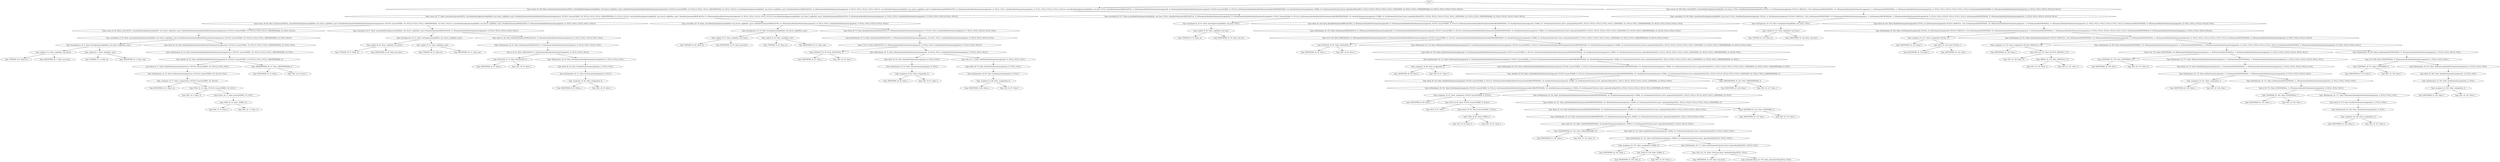 digraph G {
"ROOT" -> "Type: source, Id: 138, Value: source(source(source(source(NULL, sourceItem(funcSignature(argDef(int, test_func2), argDef(int, arg1)), block(listStatement(dowhile(block(listStatement(assigment(res, PLUS(10, braces(STAR(5, 10), NULL))), NULL), NULL), GREATERTHAN(j, 3)), NULL), NULL))), sourceItem(funcSignature(argDef(int, test_func3), argDef(int, arg1)), block(listStatement(if(EQUALITY(a, 5), ifStatements(block(listStatement(assigment(a, 4), NULL), NULL), NULL)), NULL), NULL))), sourceItem(funcSignature(argDef(int, test_func4), argDef(int, arg1)), block(listStatement(if(EQUALITY(a, 5), ifStatements(block(listStatement(assigment(a, 4), NULL), NULL), else(block(listStatement(assigment(a, 5), NULL), NULL), NULL))), NULL), NULL))), sourceItem(funcSignature(argDef(int, test_func), NULL), block(listStatement(if(EQUALITY(a, 2), ifStatements(block(listStatement(assigment(b, 5), listStatement(dowhile(block(listStatement(assigment(r, PLUS(5, braces(STAR(6, 4), NULL))), listStatement(dowhile(block(listStatement(while(GREATERTHAN(k, 10), block(listStatement(assigment(a, STAR(b, 2)), listStatement(CALL(test_func4, optionalListExpr(NULL, NULL)), NULL)), NULL)), NULL), NULL), LESSTHAN(i, 2)), NULL)), NULL), GREATERTHAN(j, 3)), NULL)), NULL), NULL)), NULL), NULL)))""Type: source, Id: 138, Value: source(source(source(source(NULL, sourceItem(funcSignature(argDef(int, test_func2), argDef(int, arg1)), block(listStatement(dowhile(block(listStatement(assigment(res, PLUS(10, braces(STAR(5, 10), NULL))), NULL), NULL), GREATERTHAN(j, 3)), NULL), NULL))), sourceItem(funcSignature(argDef(int, test_func3), argDef(int, arg1)), block(listStatement(if(EQUALITY(a, 5), ifStatements(block(listStatement(assigment(a, 4), NULL), NULL), NULL)), NULL), NULL))), sourceItem(funcSignature(argDef(int, test_func4), argDef(int, arg1)), block(listStatement(if(EQUALITY(a, 5), ifStatements(block(listStatement(assigment(a, 4), NULL), NULL), else(block(listStatement(assigment(a, 5), NULL), NULL), NULL))), NULL), NULL))), sourceItem(funcSignature(argDef(int, test_func), NULL), block(listStatement(if(EQUALITY(a, 2), ifStatements(block(listStatement(assigment(b, 5), listStatement(dowhile(block(listStatement(assigment(r, PLUS(5, braces(STAR(6, 4), NULL))), listStatement(dowhile(block(listStatement(while(GREATERTHAN(k, 10), block(listStatement(assigment(a, STAR(b, 2)), listStatement(CALL(test_func4, optionalListExpr(NULL, NULL)), NULL)), NULL)), NULL), NULL), LESSTHAN(i, 2)), NULL)), NULL), GREATERTHAN(j, 3)), NULL)), NULL), NULL)), NULL), NULL)))" -> "Type: source, Id: 77, Value: source(source(source(NULL, sourceItem(funcSignature(argDef(int, test_func2), argDef(int, arg1)), block(listStatement(dowhile(block(listStatement(assigment(res, PLUS(10, braces(STAR(5, 10), NULL))), NULL), NULL), GREATERTHAN(j, 3)), NULL), NULL))), sourceItem(funcSignature(argDef(int, test_func3), argDef(int, arg1)), block(listStatement(if(EQUALITY(a, 5), ifStatements(block(listStatement(assigment(a, 4), NULL), NULL), NULL)), NULL), NULL))), sourceItem(funcSignature(argDef(int, test_func4), argDef(int, arg1)), block(listStatement(if(EQUALITY(a, 5), ifStatements(block(listStatement(assigment(a, 4), NULL), NULL), else(block(listStatement(assigment(a, 5), NULL), NULL), NULL))), NULL), NULL)))";
"Type: source, Id: 77, Value: source(source(source(NULL, sourceItem(funcSignature(argDef(int, test_func2), argDef(int, arg1)), block(listStatement(dowhile(block(listStatement(assigment(res, PLUS(10, braces(STAR(5, 10), NULL))), NULL), NULL), GREATERTHAN(j, 3)), NULL), NULL))), sourceItem(funcSignature(argDef(int, test_func3), argDef(int, arg1)), block(listStatement(if(EQUALITY(a, 5), ifStatements(block(listStatement(assigment(a, 4), NULL), NULL), NULL)), NULL), NULL))), sourceItem(funcSignature(argDef(int, test_func4), argDef(int, arg1)), block(listStatement(if(EQUALITY(a, 5), ifStatements(block(listStatement(assigment(a, 4), NULL), NULL), else(block(listStatement(assigment(a, 5), NULL), NULL), NULL))), NULL), NULL)))" -> "Type: source, Id: 48, Value: source(source(NULL, sourceItem(funcSignature(argDef(int, test_func2), argDef(int, arg1)), block(listStatement(dowhile(block(listStatement(assigment(res, PLUS(10, braces(STAR(5, 10), NULL))), NULL), NULL), GREATERTHAN(j, 3)), NULL), NULL))), sourceItem(funcSignature(argDef(int, test_func3), argDef(int, arg1)), block(listStatement(if(EQUALITY(a, 5), ifStatements(block(listStatement(assigment(a, 4), NULL), NULL), NULL)), NULL), NULL)))";
"Type: source, Id: 48, Value: source(source(NULL, sourceItem(funcSignature(argDef(int, test_func2), argDef(int, arg1)), block(listStatement(dowhile(block(listStatement(assigment(res, PLUS(10, braces(STAR(5, 10), NULL))), NULL), NULL), GREATERTHAN(j, 3)), NULL), NULL))), sourceItem(funcSignature(argDef(int, test_func3), argDef(int, arg1)), block(listStatement(if(EQUALITY(a, 5), ifStatements(block(listStatement(assigment(a, 4), NULL), NULL), NULL)), NULL), NULL)))" -> "Type: source, Id: 26, Value: source(NULL, sourceItem(funcSignature(argDef(int, test_func2), argDef(int, arg1)), block(listStatement(dowhile(block(listStatement(assigment(res, PLUS(10, braces(STAR(5, 10), NULL))), NULL), NULL), GREATERTHAN(j, 3)), NULL), NULL)))";
"Type: source, Id: 26, Value: source(NULL, sourceItem(funcSignature(argDef(int, test_func2), argDef(int, arg1)), block(listStatement(dowhile(block(listStatement(assigment(res, PLUS(10, braces(STAR(5, 10), NULL))), NULL), NULL), GREATERTHAN(j, 3)), NULL), NULL)))" -> "Type: sourceItem, Id: 25, Value: sourceItem(funcSignature(argDef(int, test_func2), argDef(int, arg1)), block(listStatement(dowhile(block(listStatement(assigment(res, PLUS(10, braces(STAR(5, 10), NULL))), NULL), NULL), GREATERTHAN(j, 3)), NULL), NULL))";
"Type: sourceItem, Id: 25, Value: sourceItem(funcSignature(argDef(int, test_func2), argDef(int, arg1)), block(listStatement(dowhile(block(listStatement(assigment(res, PLUS(10, braces(STAR(5, 10), NULL))), NULL), NULL), GREATERTHAN(j, 3)), NULL), NULL))" -> "Type: funcSignature, Id: 6, Value: funcSignature(argDef(int, test_func2), argDef(int, arg1))";
"Type: funcSignature, Id: 6, Value: funcSignature(argDef(int, test_func2), argDef(int, arg1))" -> "Type: argDef, Id: 2, Value: argDef(int, test_func2)";
"Type: argDef, Id: 2, Value: argDef(int, test_func2)" -> "Type: TYPEDEF, Id: 0, Value: int";
"Type: argDef, Id: 2, Value: argDef(int, test_func2)" -> "Type: IDENTIFIER, Id: 1, Value: test_func2";
"Type: funcSignature, Id: 6, Value: funcSignature(argDef(int, test_func2), argDef(int, arg1))" -> "Type: argDef, Id: 5, Value: argDef(int, arg1)";
"Type: argDef, Id: 5, Value: argDef(int, arg1)" -> "Type: TYPEDEF, Id: 3, Value: int";
"Type: argDef, Id: 5, Value: argDef(int, arg1)" -> "Type: IDENTIFIER, Id: 4, Value: arg1";
"Type: sourceItem, Id: 25, Value: sourceItem(funcSignature(argDef(int, test_func2), argDef(int, arg1)), block(listStatement(dowhile(block(listStatement(assigment(res, PLUS(10, braces(STAR(5, 10), NULL))), NULL), NULL), GREATERTHAN(j, 3)), NULL), NULL))" -> "Type: block, Id: 24, Value: block(listStatement(dowhile(block(listStatement(assigment(res, PLUS(10, braces(STAR(5, 10), NULL))), NULL), NULL), GREATERTHAN(j, 3)), NULL), NULL)";
"Type: block, Id: 24, Value: block(listStatement(dowhile(block(listStatement(assigment(res, PLUS(10, braces(STAR(5, 10), NULL))), NULL), NULL), GREATERTHAN(j, 3)), NULL), NULL)" -> "Type: listStatement, Id: 23, Value: listStatement(dowhile(block(listStatement(assigment(res, PLUS(10, braces(STAR(5, 10), NULL))), NULL), NULL), GREATERTHAN(j, 3)), NULL)";
"Type: listStatement, Id: 23, Value: listStatement(dowhile(block(listStatement(assigment(res, PLUS(10, braces(STAR(5, 10), NULL))), NULL), NULL), GREATERTHAN(j, 3)), NULL)" -> "Type: dowhile, Id: 22, Value: dowhile(block(listStatement(assigment(res, PLUS(10, braces(STAR(5, 10), NULL))), NULL), NULL), GREATERTHAN(j, 3))";
"Type: dowhile, Id: 22, Value: dowhile(block(listStatement(assigment(res, PLUS(10, braces(STAR(5, 10), NULL))), NULL), NULL), GREATERTHAN(j, 3))" -> "Type: block, Id: 17, Value: block(listStatement(assigment(res, PLUS(10, braces(STAR(5, 10), NULL))), NULL), NULL)";
"Type: block, Id: 17, Value: block(listStatement(assigment(res, PLUS(10, braces(STAR(5, 10), NULL))), NULL), NULL)" -> "Type: listStatement, Id: 16, Value: listStatement(assigment(res, PLUS(10, braces(STAR(5, 10), NULL))), NULL)";
"Type: listStatement, Id: 16, Value: listStatement(assigment(res, PLUS(10, braces(STAR(5, 10), NULL))), NULL)" -> "Type: assigment, Id: 15, Value: assigment(res, PLUS(10, braces(STAR(5, 10), NULL)))";
"Type: assigment, Id: 15, Value: assigment(res, PLUS(10, braces(STAR(5, 10), NULL)))" -> "Type: IDENTIFIER, Id: 8, Value: res";
"Type: assigment, Id: 15, Value: assigment(res, PLUS(10, braces(STAR(5, 10), NULL)))" -> "Type: PLUS, Id: 14, Value: PLUS(10, braces(STAR(5, 10), NULL))";
"Type: PLUS, Id: 14, Value: PLUS(10, braces(STAR(5, 10), NULL))" -> "Type: DEC, Id: 9, Value: 10";
"Type: PLUS, Id: 14, Value: PLUS(10, braces(STAR(5, 10), NULL))" -> "Type: braces, Id: 13, Value: braces(STAR(5, 10), NULL)";
"Type: braces, Id: 13, Value: braces(STAR(5, 10), NULL)" -> "Type: STAR, Id: 12, Value: STAR(5, 10)";
"Type: STAR, Id: 12, Value: STAR(5, 10)" -> "Type: DEC, Id: 10, Value: 5";
"Type: STAR, Id: 12, Value: STAR(5, 10)" -> "Type: DEC, Id: 11, Value: 10";
"Type: dowhile, Id: 22, Value: dowhile(block(listStatement(assigment(res, PLUS(10, braces(STAR(5, 10), NULL))), NULL), NULL), GREATERTHAN(j, 3))" -> "Type: GREATERTHAN, Id: 21, Value: GREATERTHAN(j, 3)";
"Type: GREATERTHAN, Id: 21, Value: GREATERTHAN(j, 3)" -> "Type: IDENTIFIER, Id: 19, Value: j";
"Type: GREATERTHAN, Id: 21, Value: GREATERTHAN(j, 3)" -> "Type: DEC, Id: 20, Value: 3";
"Type: source, Id: 48, Value: source(source(NULL, sourceItem(funcSignature(argDef(int, test_func2), argDef(int, arg1)), block(listStatement(dowhile(block(listStatement(assigment(res, PLUS(10, braces(STAR(5, 10), NULL))), NULL), NULL), GREATERTHAN(j, 3)), NULL), NULL))), sourceItem(funcSignature(argDef(int, test_func3), argDef(int, arg1)), block(listStatement(if(EQUALITY(a, 5), ifStatements(block(listStatement(assigment(a, 4), NULL), NULL), NULL)), NULL), NULL)))" -> "Type: sourceItem, Id: 47, Value: sourceItem(funcSignature(argDef(int, test_func3), argDef(int, arg1)), block(listStatement(if(EQUALITY(a, 5), ifStatements(block(listStatement(assigment(a, 4), NULL), NULL), NULL)), NULL), NULL))";
"Type: sourceItem, Id: 47, Value: sourceItem(funcSignature(argDef(int, test_func3), argDef(int, arg1)), block(listStatement(if(EQUALITY(a, 5), ifStatements(block(listStatement(assigment(a, 4), NULL), NULL), NULL)), NULL), NULL))" -> "Type: funcSignature, Id: 33, Value: funcSignature(argDef(int, test_func3), argDef(int, arg1))";
"Type: funcSignature, Id: 33, Value: funcSignature(argDef(int, test_func3), argDef(int, arg1))" -> "Type: argDef, Id: 29, Value: argDef(int, test_func3)";
"Type: argDef, Id: 29, Value: argDef(int, test_func3)" -> "Type: TYPEDEF, Id: 27, Value: int";
"Type: argDef, Id: 29, Value: argDef(int, test_func3)" -> "Type: IDENTIFIER, Id: 28, Value: test_func3";
"Type: funcSignature, Id: 33, Value: funcSignature(argDef(int, test_func3), argDef(int, arg1))" -> "Type: argDef, Id: 32, Value: argDef(int, arg1)";
"Type: argDef, Id: 32, Value: argDef(int, arg1)" -> "Type: TYPEDEF, Id: 30, Value: int";
"Type: argDef, Id: 32, Value: argDef(int, arg1)" -> "Type: IDENTIFIER, Id: 31, Value: arg1";
"Type: sourceItem, Id: 47, Value: sourceItem(funcSignature(argDef(int, test_func3), argDef(int, arg1)), block(listStatement(if(EQUALITY(a, 5), ifStatements(block(listStatement(assigment(a, 4), NULL), NULL), NULL)), NULL), NULL))" -> "Type: block, Id: 46, Value: block(listStatement(if(EQUALITY(a, 5), ifStatements(block(listStatement(assigment(a, 4), NULL), NULL), NULL)), NULL), NULL)";
"Type: block, Id: 46, Value: block(listStatement(if(EQUALITY(a, 5), ifStatements(block(listStatement(assigment(a, 4), NULL), NULL), NULL)), NULL), NULL)" -> "Type: listStatement, Id: 45, Value: listStatement(if(EQUALITY(a, 5), ifStatements(block(listStatement(assigment(a, 4), NULL), NULL), NULL)), NULL)";
"Type: listStatement, Id: 45, Value: listStatement(if(EQUALITY(a, 5), ifStatements(block(listStatement(assigment(a, 4), NULL), NULL), NULL)), NULL)" -> "Type: if, Id: 44, Value: if(EQUALITY(a, 5), ifStatements(block(listStatement(assigment(a, 4), NULL), NULL), NULL))";
"Type: if, Id: 44, Value: if(EQUALITY(a, 5), ifStatements(block(listStatement(assigment(a, 4), NULL), NULL), NULL))" -> "Type: EQUALITY, Id: 37, Value: EQUALITY(a, 5)";
"Type: EQUALITY, Id: 37, Value: EQUALITY(a, 5)" -> "Type: IDENTIFIER, Id: 35, Value: a";
"Type: EQUALITY, Id: 37, Value: EQUALITY(a, 5)" -> "Type: DEC, Id: 36, Value: 5";
"Type: if, Id: 44, Value: if(EQUALITY(a, 5), ifStatements(block(listStatement(assigment(a, 4), NULL), NULL), NULL))" -> "Type: ifStatements, Id: 43, Value: ifStatements(block(listStatement(assigment(a, 4), NULL), NULL), NULL)";
"Type: ifStatements, Id: 43, Value: ifStatements(block(listStatement(assigment(a, 4), NULL), NULL), NULL)" -> "Type: block, Id: 42, Value: block(listStatement(assigment(a, 4), NULL), NULL)";
"Type: block, Id: 42, Value: block(listStatement(assigment(a, 4), NULL), NULL)" -> "Type: listStatement, Id: 41, Value: listStatement(assigment(a, 4), NULL)";
"Type: listStatement, Id: 41, Value: listStatement(assigment(a, 4), NULL)" -> "Type: assigment, Id: 40, Value: assigment(a, 4)";
"Type: assigment, Id: 40, Value: assigment(a, 4)" -> "Type: IDENTIFIER, Id: 38, Value: a";
"Type: assigment, Id: 40, Value: assigment(a, 4)" -> "Type: DEC, Id: 39, Value: 4";
"Type: source, Id: 77, Value: source(source(source(NULL, sourceItem(funcSignature(argDef(int, test_func2), argDef(int, arg1)), block(listStatement(dowhile(block(listStatement(assigment(res, PLUS(10, braces(STAR(5, 10), NULL))), NULL), NULL), GREATERTHAN(j, 3)), NULL), NULL))), sourceItem(funcSignature(argDef(int, test_func3), argDef(int, arg1)), block(listStatement(if(EQUALITY(a, 5), ifStatements(block(listStatement(assigment(a, 4), NULL), NULL), NULL)), NULL), NULL))), sourceItem(funcSignature(argDef(int, test_func4), argDef(int, arg1)), block(listStatement(if(EQUALITY(a, 5), ifStatements(block(listStatement(assigment(a, 4), NULL), NULL), else(block(listStatement(assigment(a, 5), NULL), NULL), NULL))), NULL), NULL)))" -> "Type: sourceItem, Id: 76, Value: sourceItem(funcSignature(argDef(int, test_func4), argDef(int, arg1)), block(listStatement(if(EQUALITY(a, 5), ifStatements(block(listStatement(assigment(a, 4), NULL), NULL), else(block(listStatement(assigment(a, 5), NULL), NULL), NULL))), NULL), NULL))";
"Type: sourceItem, Id: 76, Value: sourceItem(funcSignature(argDef(int, test_func4), argDef(int, arg1)), block(listStatement(if(EQUALITY(a, 5), ifStatements(block(listStatement(assigment(a, 4), NULL), NULL), else(block(listStatement(assigment(a, 5), NULL), NULL), NULL))), NULL), NULL))" -> "Type: funcSignature, Id: 55, Value: funcSignature(argDef(int, test_func4), argDef(int, arg1))";
"Type: funcSignature, Id: 55, Value: funcSignature(argDef(int, test_func4), argDef(int, arg1))" -> "Type: argDef, Id: 51, Value: argDef(int, test_func4)";
"Type: argDef, Id: 51, Value: argDef(int, test_func4)" -> "Type: TYPEDEF, Id: 49, Value: int";
"Type: argDef, Id: 51, Value: argDef(int, test_func4)" -> "Type: IDENTIFIER, Id: 50, Value: test_func4";
"Type: funcSignature, Id: 55, Value: funcSignature(argDef(int, test_func4), argDef(int, arg1))" -> "Type: argDef, Id: 54, Value: argDef(int, arg1)";
"Type: argDef, Id: 54, Value: argDef(int, arg1)" -> "Type: TYPEDEF, Id: 52, Value: int";
"Type: argDef, Id: 54, Value: argDef(int, arg1)" -> "Type: IDENTIFIER, Id: 53, Value: arg1";
"Type: sourceItem, Id: 76, Value: sourceItem(funcSignature(argDef(int, test_func4), argDef(int, arg1)), block(listStatement(if(EQUALITY(a, 5), ifStatements(block(listStatement(assigment(a, 4), NULL), NULL), else(block(listStatement(assigment(a, 5), NULL), NULL), NULL))), NULL), NULL))" -> "Type: block, Id: 75, Value: block(listStatement(if(EQUALITY(a, 5), ifStatements(block(listStatement(assigment(a, 4), NULL), NULL), else(block(listStatement(assigment(a, 5), NULL), NULL), NULL))), NULL), NULL)";
"Type: block, Id: 75, Value: block(listStatement(if(EQUALITY(a, 5), ifStatements(block(listStatement(assigment(a, 4), NULL), NULL), else(block(listStatement(assigment(a, 5), NULL), NULL), NULL))), NULL), NULL)" -> "Type: listStatement, Id: 74, Value: listStatement(if(EQUALITY(a, 5), ifStatements(block(listStatement(assigment(a, 4), NULL), NULL), else(block(listStatement(assigment(a, 5), NULL), NULL), NULL))), NULL)";
"Type: listStatement, Id: 74, Value: listStatement(if(EQUALITY(a, 5), ifStatements(block(listStatement(assigment(a, 4), NULL), NULL), else(block(listStatement(assigment(a, 5), NULL), NULL), NULL))), NULL)" -> "Type: if, Id: 73, Value: if(EQUALITY(a, 5), ifStatements(block(listStatement(assigment(a, 4), NULL), NULL), else(block(listStatement(assigment(a, 5), NULL), NULL), NULL)))";
"Type: if, Id: 73, Value: if(EQUALITY(a, 5), ifStatements(block(listStatement(assigment(a, 4), NULL), NULL), else(block(listStatement(assigment(a, 5), NULL), NULL), NULL)))" -> "Type: EQUALITY, Id: 59, Value: EQUALITY(a, 5)";
"Type: EQUALITY, Id: 59, Value: EQUALITY(a, 5)" -> "Type: IDENTIFIER, Id: 57, Value: a";
"Type: EQUALITY, Id: 59, Value: EQUALITY(a, 5)" -> "Type: DEC, Id: 58, Value: 5";
"Type: if, Id: 73, Value: if(EQUALITY(a, 5), ifStatements(block(listStatement(assigment(a, 4), NULL), NULL), else(block(listStatement(assigment(a, 5), NULL), NULL), NULL)))" -> "Type: ifStatements, Id: 72, Value: ifStatements(block(listStatement(assigment(a, 4), NULL), NULL), else(block(listStatement(assigment(a, 5), NULL), NULL), NULL))";
"Type: ifStatements, Id: 72, Value: ifStatements(block(listStatement(assigment(a, 4), NULL), NULL), else(block(listStatement(assigment(a, 5), NULL), NULL), NULL))" -> "Type: block, Id: 64, Value: block(listStatement(assigment(a, 4), NULL), NULL)";
"Type: block, Id: 64, Value: block(listStatement(assigment(a, 4), NULL), NULL)" -> "Type: listStatement, Id: 63, Value: listStatement(assigment(a, 4), NULL)";
"Type: listStatement, Id: 63, Value: listStatement(assigment(a, 4), NULL)" -> "Type: assigment, Id: 62, Value: assigment(a, 4)";
"Type: assigment, Id: 62, Value: assigment(a, 4)" -> "Type: IDENTIFIER, Id: 60, Value: a";
"Type: assigment, Id: 62, Value: assigment(a, 4)" -> "Type: DEC, Id: 61, Value: 4";
"Type: ifStatements, Id: 72, Value: ifStatements(block(listStatement(assigment(a, 4), NULL), NULL), else(block(listStatement(assigment(a, 5), NULL), NULL), NULL))" -> "Type: else, Id: 71, Value: else(block(listStatement(assigment(a, 5), NULL), NULL), NULL)";
"Type: else, Id: 71, Value: else(block(listStatement(assigment(a, 5), NULL), NULL), NULL)" -> "Type: block, Id: 70, Value: block(listStatement(assigment(a, 5), NULL), NULL)";
"Type: block, Id: 70, Value: block(listStatement(assigment(a, 5), NULL), NULL)" -> "Type: listStatement, Id: 69, Value: listStatement(assigment(a, 5), NULL)";
"Type: listStatement, Id: 69, Value: listStatement(assigment(a, 5), NULL)" -> "Type: assigment, Id: 68, Value: assigment(a, 5)";
"Type: assigment, Id: 68, Value: assigment(a, 5)" -> "Type: IDENTIFIER, Id: 66, Value: a";
"Type: assigment, Id: 68, Value: assigment(a, 5)" -> "Type: DEC, Id: 67, Value: 5";
"Type: source, Id: 138, Value: source(source(source(source(NULL, sourceItem(funcSignature(argDef(int, test_func2), argDef(int, arg1)), block(listStatement(dowhile(block(listStatement(assigment(res, PLUS(10, braces(STAR(5, 10), NULL))), NULL), NULL), GREATERTHAN(j, 3)), NULL), NULL))), sourceItem(funcSignature(argDef(int, test_func3), argDef(int, arg1)), block(listStatement(if(EQUALITY(a, 5), ifStatements(block(listStatement(assigment(a, 4), NULL), NULL), NULL)), NULL), NULL))), sourceItem(funcSignature(argDef(int, test_func4), argDef(int, arg1)), block(listStatement(if(EQUALITY(a, 5), ifStatements(block(listStatement(assigment(a, 4), NULL), NULL), else(block(listStatement(assigment(a, 5), NULL), NULL), NULL))), NULL), NULL))), sourceItem(funcSignature(argDef(int, test_func), NULL), block(listStatement(if(EQUALITY(a, 2), ifStatements(block(listStatement(assigment(b, 5), listStatement(dowhile(block(listStatement(assigment(r, PLUS(5, braces(STAR(6, 4), NULL))), listStatement(dowhile(block(listStatement(while(GREATERTHAN(k, 10), block(listStatement(assigment(a, STAR(b, 2)), listStatement(CALL(test_func4, optionalListExpr(NULL, NULL)), NULL)), NULL)), NULL), NULL), LESSTHAN(i, 2)), NULL)), NULL), GREATERTHAN(j, 3)), NULL)), NULL), NULL)), NULL), NULL)))" -> "Type: sourceItem, Id: 137, Value: sourceItem(funcSignature(argDef(int, test_func), NULL), block(listStatement(if(EQUALITY(a, 2), ifStatements(block(listStatement(assigment(b, 5), listStatement(dowhile(block(listStatement(assigment(r, PLUS(5, braces(STAR(6, 4), NULL))), listStatement(dowhile(block(listStatement(while(GREATERTHAN(k, 10), block(listStatement(assigment(a, STAR(b, 2)), listStatement(CALL(test_func4, optionalListExpr(NULL, NULL)), NULL)), NULL)), NULL), NULL), LESSTHAN(i, 2)), NULL)), NULL), GREATERTHAN(j, 3)), NULL)), NULL), NULL)), NULL), NULL))";
"Type: sourceItem, Id: 137, Value: sourceItem(funcSignature(argDef(int, test_func), NULL), block(listStatement(if(EQUALITY(a, 2), ifStatements(block(listStatement(assigment(b, 5), listStatement(dowhile(block(listStatement(assigment(r, PLUS(5, braces(STAR(6, 4), NULL))), listStatement(dowhile(block(listStatement(while(GREATERTHAN(k, 10), block(listStatement(assigment(a, STAR(b, 2)), listStatement(CALL(test_func4, optionalListExpr(NULL, NULL)), NULL)), NULL)), NULL), NULL), LESSTHAN(i, 2)), NULL)), NULL), GREATERTHAN(j, 3)), NULL)), NULL), NULL)), NULL), NULL))" -> "Type: funcSignature, Id: 81, Value: funcSignature(argDef(int, test_func), NULL)";
"Type: funcSignature, Id: 81, Value: funcSignature(argDef(int, test_func), NULL)" -> "Type: argDef, Id: 80, Value: argDef(int, test_func)";
"Type: argDef, Id: 80, Value: argDef(int, test_func)" -> "Type: TYPEDEF, Id: 78, Value: int";
"Type: argDef, Id: 80, Value: argDef(int, test_func)" -> "Type: IDENTIFIER, Id: 79, Value: test_func";
"Type: sourceItem, Id: 137, Value: sourceItem(funcSignature(argDef(int, test_func), NULL), block(listStatement(if(EQUALITY(a, 2), ifStatements(block(listStatement(assigment(b, 5), listStatement(dowhile(block(listStatement(assigment(r, PLUS(5, braces(STAR(6, 4), NULL))), listStatement(dowhile(block(listStatement(while(GREATERTHAN(k, 10), block(listStatement(assigment(a, STAR(b, 2)), listStatement(CALL(test_func4, optionalListExpr(NULL, NULL)), NULL)), NULL)), NULL), NULL), LESSTHAN(i, 2)), NULL)), NULL), GREATERTHAN(j, 3)), NULL)), NULL), NULL)), NULL), NULL))" -> "Type: block, Id: 136, Value: block(listStatement(if(EQUALITY(a, 2), ifStatements(block(listStatement(assigment(b, 5), listStatement(dowhile(block(listStatement(assigment(r, PLUS(5, braces(STAR(6, 4), NULL))), listStatement(dowhile(block(listStatement(while(GREATERTHAN(k, 10), block(listStatement(assigment(a, STAR(b, 2)), listStatement(CALL(test_func4, optionalListExpr(NULL, NULL)), NULL)), NULL)), NULL), NULL), LESSTHAN(i, 2)), NULL)), NULL), GREATERTHAN(j, 3)), NULL)), NULL), NULL)), NULL), NULL)";
"Type: block, Id: 136, Value: block(listStatement(if(EQUALITY(a, 2), ifStatements(block(listStatement(assigment(b, 5), listStatement(dowhile(block(listStatement(assigment(r, PLUS(5, braces(STAR(6, 4), NULL))), listStatement(dowhile(block(listStatement(while(GREATERTHAN(k, 10), block(listStatement(assigment(a, STAR(b, 2)), listStatement(CALL(test_func4, optionalListExpr(NULL, NULL)), NULL)), NULL)), NULL), NULL), LESSTHAN(i, 2)), NULL)), NULL), GREATERTHAN(j, 3)), NULL)), NULL), NULL)), NULL), NULL)" -> "Type: listStatement, Id: 135, Value: listStatement(if(EQUALITY(a, 2), ifStatements(block(listStatement(assigment(b, 5), listStatement(dowhile(block(listStatement(assigment(r, PLUS(5, braces(STAR(6, 4), NULL))), listStatement(dowhile(block(listStatement(while(GREATERTHAN(k, 10), block(listStatement(assigment(a, STAR(b, 2)), listStatement(CALL(test_func4, optionalListExpr(NULL, NULL)), NULL)), NULL)), NULL), NULL), LESSTHAN(i, 2)), NULL)), NULL), GREATERTHAN(j, 3)), NULL)), NULL), NULL)), NULL)";
"Type: listStatement, Id: 135, Value: listStatement(if(EQUALITY(a, 2), ifStatements(block(listStatement(assigment(b, 5), listStatement(dowhile(block(listStatement(assigment(r, PLUS(5, braces(STAR(6, 4), NULL))), listStatement(dowhile(block(listStatement(while(GREATERTHAN(k, 10), block(listStatement(assigment(a, STAR(b, 2)), listStatement(CALL(test_func4, optionalListExpr(NULL, NULL)), NULL)), NULL)), NULL), NULL), LESSTHAN(i, 2)), NULL)), NULL), GREATERTHAN(j, 3)), NULL)), NULL), NULL)), NULL)" -> "Type: if, Id: 134, Value: if(EQUALITY(a, 2), ifStatements(block(listStatement(assigment(b, 5), listStatement(dowhile(block(listStatement(assigment(r, PLUS(5, braces(STAR(6, 4), NULL))), listStatement(dowhile(block(listStatement(while(GREATERTHAN(k, 10), block(listStatement(assigment(a, STAR(b, 2)), listStatement(CALL(test_func4, optionalListExpr(NULL, NULL)), NULL)), NULL)), NULL), NULL), LESSTHAN(i, 2)), NULL)), NULL), GREATERTHAN(j, 3)), NULL)), NULL), NULL))";
"Type: if, Id: 134, Value: if(EQUALITY(a, 2), ifStatements(block(listStatement(assigment(b, 5), listStatement(dowhile(block(listStatement(assigment(r, PLUS(5, braces(STAR(6, 4), NULL))), listStatement(dowhile(block(listStatement(while(GREATERTHAN(k, 10), block(listStatement(assigment(a, STAR(b, 2)), listStatement(CALL(test_func4, optionalListExpr(NULL, NULL)), NULL)), NULL)), NULL), NULL), LESSTHAN(i, 2)), NULL)), NULL), GREATERTHAN(j, 3)), NULL)), NULL), NULL))" -> "Type: EQUALITY, Id: 85, Value: EQUALITY(a, 2)";
"Type: EQUALITY, Id: 85, Value: EQUALITY(a, 2)" -> "Type: IDENTIFIER, Id: 83, Value: a";
"Type: EQUALITY, Id: 85, Value: EQUALITY(a, 2)" -> "Type: DEC, Id: 84, Value: 2";
"Type: if, Id: 134, Value: if(EQUALITY(a, 2), ifStatements(block(listStatement(assigment(b, 5), listStatement(dowhile(block(listStatement(assigment(r, PLUS(5, braces(STAR(6, 4), NULL))), listStatement(dowhile(block(listStatement(while(GREATERTHAN(k, 10), block(listStatement(assigment(a, STAR(b, 2)), listStatement(CALL(test_func4, optionalListExpr(NULL, NULL)), NULL)), NULL)), NULL), NULL), LESSTHAN(i, 2)), NULL)), NULL), GREATERTHAN(j, 3)), NULL)), NULL), NULL))" -> "Type: ifStatements, Id: 133, Value: ifStatements(block(listStatement(assigment(b, 5), listStatement(dowhile(block(listStatement(assigment(r, PLUS(5, braces(STAR(6, 4), NULL))), listStatement(dowhile(block(listStatement(while(GREATERTHAN(k, 10), block(listStatement(assigment(a, STAR(b, 2)), listStatement(CALL(test_func4, optionalListExpr(NULL, NULL)), NULL)), NULL)), NULL), NULL), LESSTHAN(i, 2)), NULL)), NULL), GREATERTHAN(j, 3)), NULL)), NULL), NULL)";
"Type: ifStatements, Id: 133, Value: ifStatements(block(listStatement(assigment(b, 5), listStatement(dowhile(block(listStatement(assigment(r, PLUS(5, braces(STAR(6, 4), NULL))), listStatement(dowhile(block(listStatement(while(GREATERTHAN(k, 10), block(listStatement(assigment(a, STAR(b, 2)), listStatement(CALL(test_func4, optionalListExpr(NULL, NULL)), NULL)), NULL)), NULL), NULL), LESSTHAN(i, 2)), NULL)), NULL), GREATERTHAN(j, 3)), NULL)), NULL), NULL)" -> "Type: block, Id: 132, Value: block(listStatement(assigment(b, 5), listStatement(dowhile(block(listStatement(assigment(r, PLUS(5, braces(STAR(6, 4), NULL))), listStatement(dowhile(block(listStatement(while(GREATERTHAN(k, 10), block(listStatement(assigment(a, STAR(b, 2)), listStatement(CALL(test_func4, optionalListExpr(NULL, NULL)), NULL)), NULL)), NULL), NULL), LESSTHAN(i, 2)), NULL)), NULL), GREATERTHAN(j, 3)), NULL)), NULL)";
"Type: block, Id: 132, Value: block(listStatement(assigment(b, 5), listStatement(dowhile(block(listStatement(assigment(r, PLUS(5, braces(STAR(6, 4), NULL))), listStatement(dowhile(block(listStatement(while(GREATERTHAN(k, 10), block(listStatement(assigment(a, STAR(b, 2)), listStatement(CALL(test_func4, optionalListExpr(NULL, NULL)), NULL)), NULL)), NULL), NULL), LESSTHAN(i, 2)), NULL)), NULL), GREATERTHAN(j, 3)), NULL)), NULL)" -> "Type: listStatement, Id: 131, Value: listStatement(assigment(b, 5), listStatement(dowhile(block(listStatement(assigment(r, PLUS(5, braces(STAR(6, 4), NULL))), listStatement(dowhile(block(listStatement(while(GREATERTHAN(k, 10), block(listStatement(assigment(a, STAR(b, 2)), listStatement(CALL(test_func4, optionalListExpr(NULL, NULL)), NULL)), NULL)), NULL), NULL), LESSTHAN(i, 2)), NULL)), NULL), GREATERTHAN(j, 3)), NULL))";
"Type: listStatement, Id: 131, Value: listStatement(assigment(b, 5), listStatement(dowhile(block(listStatement(assigment(r, PLUS(5, braces(STAR(6, 4), NULL))), listStatement(dowhile(block(listStatement(while(GREATERTHAN(k, 10), block(listStatement(assigment(a, STAR(b, 2)), listStatement(CALL(test_func4, optionalListExpr(NULL, NULL)), NULL)), NULL)), NULL), NULL), LESSTHAN(i, 2)), NULL)), NULL), GREATERTHAN(j, 3)), NULL))" -> "Type: assigment, Id: 88, Value: assigment(b, 5)";
"Type: assigment, Id: 88, Value: assigment(b, 5)" -> "Type: IDENTIFIER, Id: 86, Value: b";
"Type: assigment, Id: 88, Value: assigment(b, 5)" -> "Type: DEC, Id: 87, Value: 5";
"Type: listStatement, Id: 131, Value: listStatement(assigment(b, 5), listStatement(dowhile(block(listStatement(assigment(r, PLUS(5, braces(STAR(6, 4), NULL))), listStatement(dowhile(block(listStatement(while(GREATERTHAN(k, 10), block(listStatement(assigment(a, STAR(b, 2)), listStatement(CALL(test_func4, optionalListExpr(NULL, NULL)), NULL)), NULL)), NULL), NULL), LESSTHAN(i, 2)), NULL)), NULL), GREATERTHAN(j, 3)), NULL))" -> "Type: listStatement, Id: 130, Value: listStatement(dowhile(block(listStatement(assigment(r, PLUS(5, braces(STAR(6, 4), NULL))), listStatement(dowhile(block(listStatement(while(GREATERTHAN(k, 10), block(listStatement(assigment(a, STAR(b, 2)), listStatement(CALL(test_func4, optionalListExpr(NULL, NULL)), NULL)), NULL)), NULL), NULL), LESSTHAN(i, 2)), NULL)), NULL), GREATERTHAN(j, 3)), NULL)";
"Type: listStatement, Id: 130, Value: listStatement(dowhile(block(listStatement(assigment(r, PLUS(5, braces(STAR(6, 4), NULL))), listStatement(dowhile(block(listStatement(while(GREATERTHAN(k, 10), block(listStatement(assigment(a, STAR(b, 2)), listStatement(CALL(test_func4, optionalListExpr(NULL, NULL)), NULL)), NULL)), NULL), NULL), LESSTHAN(i, 2)), NULL)), NULL), GREATERTHAN(j, 3)), NULL)" -> "Type: dowhile, Id: 129, Value: dowhile(block(listStatement(assigment(r, PLUS(5, braces(STAR(6, 4), NULL))), listStatement(dowhile(block(listStatement(while(GREATERTHAN(k, 10), block(listStatement(assigment(a, STAR(b, 2)), listStatement(CALL(test_func4, optionalListExpr(NULL, NULL)), NULL)), NULL)), NULL), NULL), LESSTHAN(i, 2)), NULL)), NULL), GREATERTHAN(j, 3))";
"Type: dowhile, Id: 129, Value: dowhile(block(listStatement(assigment(r, PLUS(5, braces(STAR(6, 4), NULL))), listStatement(dowhile(block(listStatement(while(GREATERTHAN(k, 10), block(listStatement(assigment(a, STAR(b, 2)), listStatement(CALL(test_func4, optionalListExpr(NULL, NULL)), NULL)), NULL)), NULL), NULL), LESSTHAN(i, 2)), NULL)), NULL), GREATERTHAN(j, 3))" -> "Type: block, Id: 124, Value: block(listStatement(assigment(r, PLUS(5, braces(STAR(6, 4), NULL))), listStatement(dowhile(block(listStatement(while(GREATERTHAN(k, 10), block(listStatement(assigment(a, STAR(b, 2)), listStatement(CALL(test_func4, optionalListExpr(NULL, NULL)), NULL)), NULL)), NULL), NULL), LESSTHAN(i, 2)), NULL)), NULL)";
"Type: block, Id: 124, Value: block(listStatement(assigment(r, PLUS(5, braces(STAR(6, 4), NULL))), listStatement(dowhile(block(listStatement(while(GREATERTHAN(k, 10), block(listStatement(assigment(a, STAR(b, 2)), listStatement(CALL(test_func4, optionalListExpr(NULL, NULL)), NULL)), NULL)), NULL), NULL), LESSTHAN(i, 2)), NULL)), NULL)" -> "Type: listStatement, Id: 123, Value: listStatement(assigment(r, PLUS(5, braces(STAR(6, 4), NULL))), listStatement(dowhile(block(listStatement(while(GREATERTHAN(k, 10), block(listStatement(assigment(a, STAR(b, 2)), listStatement(CALL(test_func4, optionalListExpr(NULL, NULL)), NULL)), NULL)), NULL), NULL), LESSTHAN(i, 2)), NULL))";
"Type: listStatement, Id: 123, Value: listStatement(assigment(r, PLUS(5, braces(STAR(6, 4), NULL))), listStatement(dowhile(block(listStatement(while(GREATERTHAN(k, 10), block(listStatement(assigment(a, STAR(b, 2)), listStatement(CALL(test_func4, optionalListExpr(NULL, NULL)), NULL)), NULL)), NULL), NULL), LESSTHAN(i, 2)), NULL))" -> "Type: assigment, Id: 97, Value: assigment(r, PLUS(5, braces(STAR(6, 4), NULL)))";
"Type: assigment, Id: 97, Value: assigment(r, PLUS(5, braces(STAR(6, 4), NULL)))" -> "Type: IDENTIFIER, Id: 90, Value: r";
"Type: assigment, Id: 97, Value: assigment(r, PLUS(5, braces(STAR(6, 4), NULL)))" -> "Type: PLUS, Id: 96, Value: PLUS(5, braces(STAR(6, 4), NULL))";
"Type: PLUS, Id: 96, Value: PLUS(5, braces(STAR(6, 4), NULL))" -> "Type: DEC, Id: 91, Value: 5";
"Type: PLUS, Id: 96, Value: PLUS(5, braces(STAR(6, 4), NULL))" -> "Type: braces, Id: 95, Value: braces(STAR(6, 4), NULL)";
"Type: braces, Id: 95, Value: braces(STAR(6, 4), NULL)" -> "Type: STAR, Id: 94, Value: STAR(6, 4)";
"Type: STAR, Id: 94, Value: STAR(6, 4)" -> "Type: DEC, Id: 92, Value: 6";
"Type: STAR, Id: 94, Value: STAR(6, 4)" -> "Type: DEC, Id: 93, Value: 4";
"Type: listStatement, Id: 123, Value: listStatement(assigment(r, PLUS(5, braces(STAR(6, 4), NULL))), listStatement(dowhile(block(listStatement(while(GREATERTHAN(k, 10), block(listStatement(assigment(a, STAR(b, 2)), listStatement(CALL(test_func4, optionalListExpr(NULL, NULL)), NULL)), NULL)), NULL), NULL), LESSTHAN(i, 2)), NULL))" -> "Type: listStatement, Id: 122, Value: listStatement(dowhile(block(listStatement(while(GREATERTHAN(k, 10), block(listStatement(assigment(a, STAR(b, 2)), listStatement(CALL(test_func4, optionalListExpr(NULL, NULL)), NULL)), NULL)), NULL), NULL), LESSTHAN(i, 2)), NULL)";
"Type: listStatement, Id: 122, Value: listStatement(dowhile(block(listStatement(while(GREATERTHAN(k, 10), block(listStatement(assigment(a, STAR(b, 2)), listStatement(CALL(test_func4, optionalListExpr(NULL, NULL)), NULL)), NULL)), NULL), NULL), LESSTHAN(i, 2)), NULL)" -> "Type: dowhile, Id: 121, Value: dowhile(block(listStatement(while(GREATERTHAN(k, 10), block(listStatement(assigment(a, STAR(b, 2)), listStatement(CALL(test_func4, optionalListExpr(NULL, NULL)), NULL)), NULL)), NULL), NULL), LESSTHAN(i, 2))";
"Type: dowhile, Id: 121, Value: dowhile(block(listStatement(while(GREATERTHAN(k, 10), block(listStatement(assigment(a, STAR(b, 2)), listStatement(CALL(test_func4, optionalListExpr(NULL, NULL)), NULL)), NULL)), NULL), NULL), LESSTHAN(i, 2))" -> "Type: block, Id: 116, Value: block(listStatement(while(GREATERTHAN(k, 10), block(listStatement(assigment(a, STAR(b, 2)), listStatement(CALL(test_func4, optionalListExpr(NULL, NULL)), NULL)), NULL)), NULL), NULL)";
"Type: block, Id: 116, Value: block(listStatement(while(GREATERTHAN(k, 10), block(listStatement(assigment(a, STAR(b, 2)), listStatement(CALL(test_func4, optionalListExpr(NULL, NULL)), NULL)), NULL)), NULL), NULL)" -> "Type: listStatement, Id: 115, Value: listStatement(while(GREATERTHAN(k, 10), block(listStatement(assigment(a, STAR(b, 2)), listStatement(CALL(test_func4, optionalListExpr(NULL, NULL)), NULL)), NULL)), NULL)";
"Type: listStatement, Id: 115, Value: listStatement(while(GREATERTHAN(k, 10), block(listStatement(assigment(a, STAR(b, 2)), listStatement(CALL(test_func4, optionalListExpr(NULL, NULL)), NULL)), NULL)), NULL)" -> "Type: while, Id: 114, Value: while(GREATERTHAN(k, 10), block(listStatement(assigment(a, STAR(b, 2)), listStatement(CALL(test_func4, optionalListExpr(NULL, NULL)), NULL)), NULL))";
"Type: while, Id: 114, Value: while(GREATERTHAN(k, 10), block(listStatement(assigment(a, STAR(b, 2)), listStatement(CALL(test_func4, optionalListExpr(NULL, NULL)), NULL)), NULL))" -> "Type: GREATERTHAN, Id: 102, Value: GREATERTHAN(k, 10)";
"Type: GREATERTHAN, Id: 102, Value: GREATERTHAN(k, 10)" -> "Type: IDENTIFIER, Id: 100, Value: k";
"Type: GREATERTHAN, Id: 102, Value: GREATERTHAN(k, 10)" -> "Type: DEC, Id: 101, Value: 10";
"Type: while, Id: 114, Value: while(GREATERTHAN(k, 10), block(listStatement(assigment(a, STAR(b, 2)), listStatement(CALL(test_func4, optionalListExpr(NULL, NULL)), NULL)), NULL))" -> "Type: block, Id: 113, Value: block(listStatement(assigment(a, STAR(b, 2)), listStatement(CALL(test_func4, optionalListExpr(NULL, NULL)), NULL)), NULL)";
"Type: block, Id: 113, Value: block(listStatement(assigment(a, STAR(b, 2)), listStatement(CALL(test_func4, optionalListExpr(NULL, NULL)), NULL)), NULL)" -> "Type: listStatement, Id: 112, Value: listStatement(assigment(a, STAR(b, 2)), listStatement(CALL(test_func4, optionalListExpr(NULL, NULL)), NULL))";
"Type: listStatement, Id: 112, Value: listStatement(assigment(a, STAR(b, 2)), listStatement(CALL(test_func4, optionalListExpr(NULL, NULL)), NULL))" -> "Type: assigment, Id: 107, Value: assigment(a, STAR(b, 2))";
"Type: assigment, Id: 107, Value: assigment(a, STAR(b, 2))" -> "Type: IDENTIFIER, Id: 103, Value: a";
"Type: assigment, Id: 107, Value: assigment(a, STAR(b, 2))" -> "Type: STAR, Id: 106, Value: STAR(b, 2)";
"Type: STAR, Id: 106, Value: STAR(b, 2)" -> "Type: IDENTIFIER, Id: 104, Value: b";
"Type: STAR, Id: 106, Value: STAR(b, 2)" -> "Type: DEC, Id: 105, Value: 2";
"Type: listStatement, Id: 112, Value: listStatement(assigment(a, STAR(b, 2)), listStatement(CALL(test_func4, optionalListExpr(NULL, NULL)), NULL))" -> "Type: listStatement, Id: 111, Value: listStatement(CALL(test_func4, optionalListExpr(NULL, NULL)), NULL)";
"Type: listStatement, Id: 111, Value: listStatement(CALL(test_func4, optionalListExpr(NULL, NULL)), NULL)" -> "Type: CALL, Id: 110, Value: CALL(test_func4, optionalListExpr(NULL, NULL))";
"Type: CALL, Id: 110, Value: CALL(test_func4, optionalListExpr(NULL, NULL))" -> "Type: IDENTIFIER, Id: 108, Value: test_func4";
"Type: CALL, Id: 110, Value: CALL(test_func4, optionalListExpr(NULL, NULL))" -> "Type: optionalListExpr, Id: 109, Value: optionalListExpr(NULL, NULL)";
"Type: dowhile, Id: 121, Value: dowhile(block(listStatement(while(GREATERTHAN(k, 10), block(listStatement(assigment(a, STAR(b, 2)), listStatement(CALL(test_func4, optionalListExpr(NULL, NULL)), NULL)), NULL)), NULL), NULL), LESSTHAN(i, 2))" -> "Type: LESSTHAN, Id: 120, Value: LESSTHAN(i, 2)";
"Type: LESSTHAN, Id: 120, Value: LESSTHAN(i, 2)" -> "Type: IDENTIFIER, Id: 118, Value: i";
"Type: LESSTHAN, Id: 120, Value: LESSTHAN(i, 2)" -> "Type: DEC, Id: 119, Value: 2";
"Type: dowhile, Id: 129, Value: dowhile(block(listStatement(assigment(r, PLUS(5, braces(STAR(6, 4), NULL))), listStatement(dowhile(block(listStatement(while(GREATERTHAN(k, 10), block(listStatement(assigment(a, STAR(b, 2)), listStatement(CALL(test_func4, optionalListExpr(NULL, NULL)), NULL)), NULL)), NULL), NULL), LESSTHAN(i, 2)), NULL)), NULL), GREATERTHAN(j, 3))" -> "Type: GREATERTHAN, Id: 128, Value: GREATERTHAN(j, 3)";
"Type: GREATERTHAN, Id: 128, Value: GREATERTHAN(j, 3)" -> "Type: IDENTIFIER, Id: 126, Value: j";
"Type: GREATERTHAN, Id: 128, Value: GREATERTHAN(j, 3)" -> "Type: DEC, Id: 127, Value: 3";
"ROOT" -> "Type: source, Id: 195, Value: source(NULL, sourceItem(funcSignature(argDef(int, test_func1), NULL), block(listStatement(assigment(b, PLUS(a, c)), listStatement(assigment(d, PLUS(10, MINUS(12, 13))), listStatement(if(LESSTHAN(i, 10), ifStatements(block(listStatement(assigment(a, 1), listStatement(if(LESSTHAN(m, 1), ifStatements(block(listStatement(assigment(m, 2), NULL), NULL), NULL)), NULL)), NULL), NULL)), listStatement(if(LESSTHAN(k, 5), ifStatements(block(listStatement(assigment(a, 2), NULL), NULL), NULL)), NULL)))), NULL)))""Type: source, Id: 195, Value: source(NULL, sourceItem(funcSignature(argDef(int, test_func1), NULL), block(listStatement(assigment(b, PLUS(a, c)), listStatement(assigment(d, PLUS(10, MINUS(12, 13))), listStatement(if(LESSTHAN(i, 10), ifStatements(block(listStatement(assigment(a, 1), listStatement(if(LESSTHAN(m, 1), ifStatements(block(listStatement(assigment(m, 2), NULL), NULL), NULL)), NULL)), NULL), NULL)), listStatement(if(LESSTHAN(k, 5), ifStatements(block(listStatement(assigment(a, 2), NULL), NULL), NULL)), NULL)))), NULL)))" -> "Type: sourceItem, Id: 194, Value: sourceItem(funcSignature(argDef(int, test_func1), NULL), block(listStatement(assigment(b, PLUS(a, c)), listStatement(assigment(d, PLUS(10, MINUS(12, 13))), listStatement(if(LESSTHAN(i, 10), ifStatements(block(listStatement(assigment(a, 1), listStatement(if(LESSTHAN(m, 1), ifStatements(block(listStatement(assigment(m, 2), NULL), NULL), NULL)), NULL)), NULL), NULL)), listStatement(if(LESSTHAN(k, 5), ifStatements(block(listStatement(assigment(a, 2), NULL), NULL), NULL)), NULL)))), NULL))";
"Type: sourceItem, Id: 194, Value: sourceItem(funcSignature(argDef(int, test_func1), NULL), block(listStatement(assigment(b, PLUS(a, c)), listStatement(assigment(d, PLUS(10, MINUS(12, 13))), listStatement(if(LESSTHAN(i, 10), ifStatements(block(listStatement(assigment(a, 1), listStatement(if(LESSTHAN(m, 1), ifStatements(block(listStatement(assigment(m, 2), NULL), NULL), NULL)), NULL)), NULL), NULL)), listStatement(if(LESSTHAN(k, 5), ifStatements(block(listStatement(assigment(a, 2), NULL), NULL), NULL)), NULL)))), NULL))" -> "Type: funcSignature, Id: 142, Value: funcSignature(argDef(int, test_func1), NULL)";
"Type: funcSignature, Id: 142, Value: funcSignature(argDef(int, test_func1), NULL)" -> "Type: argDef, Id: 141, Value: argDef(int, test_func1)";
"Type: argDef, Id: 141, Value: argDef(int, test_func1)" -> "Type: TYPEDEF, Id: 139, Value: int";
"Type: argDef, Id: 141, Value: argDef(int, test_func1)" -> "Type: IDENTIFIER, Id: 140, Value: test_func1";
"Type: sourceItem, Id: 194, Value: sourceItem(funcSignature(argDef(int, test_func1), NULL), block(listStatement(assigment(b, PLUS(a, c)), listStatement(assigment(d, PLUS(10, MINUS(12, 13))), listStatement(if(LESSTHAN(i, 10), ifStatements(block(listStatement(assigment(a, 1), listStatement(if(LESSTHAN(m, 1), ifStatements(block(listStatement(assigment(m, 2), NULL), NULL), NULL)), NULL)), NULL), NULL)), listStatement(if(LESSTHAN(k, 5), ifStatements(block(listStatement(assigment(a, 2), NULL), NULL), NULL)), NULL)))), NULL))" -> "Type: block, Id: 193, Value: block(listStatement(assigment(b, PLUS(a, c)), listStatement(assigment(d, PLUS(10, MINUS(12, 13))), listStatement(if(LESSTHAN(i, 10), ifStatements(block(listStatement(assigment(a, 1), listStatement(if(LESSTHAN(m, 1), ifStatements(block(listStatement(assigment(m, 2), NULL), NULL), NULL)), NULL)), NULL), NULL)), listStatement(if(LESSTHAN(k, 5), ifStatements(block(listStatement(assigment(a, 2), NULL), NULL), NULL)), NULL)))), NULL)";
"Type: block, Id: 193, Value: block(listStatement(assigment(b, PLUS(a, c)), listStatement(assigment(d, PLUS(10, MINUS(12, 13))), listStatement(if(LESSTHAN(i, 10), ifStatements(block(listStatement(assigment(a, 1), listStatement(if(LESSTHAN(m, 1), ifStatements(block(listStatement(assigment(m, 2), NULL), NULL), NULL)), NULL)), NULL), NULL)), listStatement(if(LESSTHAN(k, 5), ifStatements(block(listStatement(assigment(a, 2), NULL), NULL), NULL)), NULL)))), NULL)" -> "Type: listStatement, Id: 192, Value: listStatement(assigment(b, PLUS(a, c)), listStatement(assigment(d, PLUS(10, MINUS(12, 13))), listStatement(if(LESSTHAN(i, 10), ifStatements(block(listStatement(assigment(a, 1), listStatement(if(LESSTHAN(m, 1), ifStatements(block(listStatement(assigment(m, 2), NULL), NULL), NULL)), NULL)), NULL), NULL)), listStatement(if(LESSTHAN(k, 5), ifStatements(block(listStatement(assigment(a, 2), NULL), NULL), NULL)), NULL))))";
"Type: listStatement, Id: 192, Value: listStatement(assigment(b, PLUS(a, c)), listStatement(assigment(d, PLUS(10, MINUS(12, 13))), listStatement(if(LESSTHAN(i, 10), ifStatements(block(listStatement(assigment(a, 1), listStatement(if(LESSTHAN(m, 1), ifStatements(block(listStatement(assigment(m, 2), NULL), NULL), NULL)), NULL)), NULL), NULL)), listStatement(if(LESSTHAN(k, 5), ifStatements(block(listStatement(assigment(a, 2), NULL), NULL), NULL)), NULL))))" -> "Type: assigment, Id: 147, Value: assigment(b, PLUS(a, c))";
"Type: assigment, Id: 147, Value: assigment(b, PLUS(a, c))" -> "Type: IDENTIFIER, Id: 143, Value: b";
"Type: assigment, Id: 147, Value: assigment(b, PLUS(a, c))" -> "Type: PLUS, Id: 146, Value: PLUS(a, c)";
"Type: PLUS, Id: 146, Value: PLUS(a, c)" -> "Type: IDENTIFIER, Id: 144, Value: a";
"Type: PLUS, Id: 146, Value: PLUS(a, c)" -> "Type: IDENTIFIER, Id: 145, Value: c";
"Type: listStatement, Id: 192, Value: listStatement(assigment(b, PLUS(a, c)), listStatement(assigment(d, PLUS(10, MINUS(12, 13))), listStatement(if(LESSTHAN(i, 10), ifStatements(block(listStatement(assigment(a, 1), listStatement(if(LESSTHAN(m, 1), ifStatements(block(listStatement(assigment(m, 2), NULL), NULL), NULL)), NULL)), NULL), NULL)), listStatement(if(LESSTHAN(k, 5), ifStatements(block(listStatement(assigment(a, 2), NULL), NULL), NULL)), NULL))))" -> "Type: listStatement, Id: 191, Value: listStatement(assigment(d, PLUS(10, MINUS(12, 13))), listStatement(if(LESSTHAN(i, 10), ifStatements(block(listStatement(assigment(a, 1), listStatement(if(LESSTHAN(m, 1), ifStatements(block(listStatement(assigment(m, 2), NULL), NULL), NULL)), NULL)), NULL), NULL)), listStatement(if(LESSTHAN(k, 5), ifStatements(block(listStatement(assigment(a, 2), NULL), NULL), NULL)), NULL)))";
"Type: listStatement, Id: 191, Value: listStatement(assigment(d, PLUS(10, MINUS(12, 13))), listStatement(if(LESSTHAN(i, 10), ifStatements(block(listStatement(assigment(a, 1), listStatement(if(LESSTHAN(m, 1), ifStatements(block(listStatement(assigment(m, 2), NULL), NULL), NULL)), NULL)), NULL), NULL)), listStatement(if(LESSTHAN(k, 5), ifStatements(block(listStatement(assigment(a, 2), NULL), NULL), NULL)), NULL)))" -> "Type: assigment, Id: 154, Value: assigment(d, PLUS(10, MINUS(12, 13)))";
"Type: assigment, Id: 154, Value: assigment(d, PLUS(10, MINUS(12, 13)))" -> "Type: IDENTIFIER, Id: 148, Value: d";
"Type: assigment, Id: 154, Value: assigment(d, PLUS(10, MINUS(12, 13)))" -> "Type: PLUS, Id: 153, Value: PLUS(10, MINUS(12, 13))";
"Type: PLUS, Id: 153, Value: PLUS(10, MINUS(12, 13))" -> "Type: DEC, Id: 149, Value: 10";
"Type: PLUS, Id: 153, Value: PLUS(10, MINUS(12, 13))" -> "Type: MINUS, Id: 152, Value: MINUS(12, 13)";
"Type: MINUS, Id: 152, Value: MINUS(12, 13)" -> "Type: DEC, Id: 150, Value: 12";
"Type: MINUS, Id: 152, Value: MINUS(12, 13)" -> "Type: DEC, Id: 151, Value: 13";
"Type: listStatement, Id: 191, Value: listStatement(assigment(d, PLUS(10, MINUS(12, 13))), listStatement(if(LESSTHAN(i, 10), ifStatements(block(listStatement(assigment(a, 1), listStatement(if(LESSTHAN(m, 1), ifStatements(block(listStatement(assigment(m, 2), NULL), NULL), NULL)), NULL)), NULL), NULL)), listStatement(if(LESSTHAN(k, 5), ifStatements(block(listStatement(assigment(a, 2), NULL), NULL), NULL)), NULL)))" -> "Type: listStatement, Id: 190, Value: listStatement(if(LESSTHAN(i, 10), ifStatements(block(listStatement(assigment(a, 1), listStatement(if(LESSTHAN(m, 1), ifStatements(block(listStatement(assigment(m, 2), NULL), NULL), NULL)), NULL)), NULL), NULL)), listStatement(if(LESSTHAN(k, 5), ifStatements(block(listStatement(assigment(a, 2), NULL), NULL), NULL)), NULL))";
"Type: listStatement, Id: 190, Value: listStatement(if(LESSTHAN(i, 10), ifStatements(block(listStatement(assigment(a, 1), listStatement(if(LESSTHAN(m, 1), ifStatements(block(listStatement(assigment(m, 2), NULL), NULL), NULL)), NULL)), NULL), NULL)), listStatement(if(LESSTHAN(k, 5), ifStatements(block(listStatement(assigment(a, 2), NULL), NULL), NULL)), NULL))" -> "Type: if, Id: 178, Value: if(LESSTHAN(i, 10), ifStatements(block(listStatement(assigment(a, 1), listStatement(if(LESSTHAN(m, 1), ifStatements(block(listStatement(assigment(m, 2), NULL), NULL), NULL)), NULL)), NULL), NULL))";
"Type: if, Id: 178, Value: if(LESSTHAN(i, 10), ifStatements(block(listStatement(assigment(a, 1), listStatement(if(LESSTHAN(m, 1), ifStatements(block(listStatement(assigment(m, 2), NULL), NULL), NULL)), NULL)), NULL), NULL))" -> "Type: LESSTHAN, Id: 158, Value: LESSTHAN(i, 10)";
"Type: LESSTHAN, Id: 158, Value: LESSTHAN(i, 10)" -> "Type: IDENTIFIER, Id: 156, Value: i";
"Type: LESSTHAN, Id: 158, Value: LESSTHAN(i, 10)" -> "Type: DEC, Id: 157, Value: 10";
"Type: if, Id: 178, Value: if(LESSTHAN(i, 10), ifStatements(block(listStatement(assigment(a, 1), listStatement(if(LESSTHAN(m, 1), ifStatements(block(listStatement(assigment(m, 2), NULL), NULL), NULL)), NULL)), NULL), NULL))" -> "Type: ifStatements, Id: 177, Value: ifStatements(block(listStatement(assigment(a, 1), listStatement(if(LESSTHAN(m, 1), ifStatements(block(listStatement(assigment(m, 2), NULL), NULL), NULL)), NULL)), NULL), NULL)";
"Type: ifStatements, Id: 177, Value: ifStatements(block(listStatement(assigment(a, 1), listStatement(if(LESSTHAN(m, 1), ifStatements(block(listStatement(assigment(m, 2), NULL), NULL), NULL)), NULL)), NULL), NULL)" -> "Type: block, Id: 175, Value: block(listStatement(assigment(a, 1), listStatement(if(LESSTHAN(m, 1), ifStatements(block(listStatement(assigment(m, 2), NULL), NULL), NULL)), NULL)), NULL)";
"Type: block, Id: 175, Value: block(listStatement(assigment(a, 1), listStatement(if(LESSTHAN(m, 1), ifStatements(block(listStatement(assigment(m, 2), NULL), NULL), NULL)), NULL)), NULL)" -> "Type: listStatement, Id: 174, Value: listStatement(assigment(a, 1), listStatement(if(LESSTHAN(m, 1), ifStatements(block(listStatement(assigment(m, 2), NULL), NULL), NULL)), NULL))";
"Type: listStatement, Id: 174, Value: listStatement(assigment(a, 1), listStatement(if(LESSTHAN(m, 1), ifStatements(block(listStatement(assigment(m, 2), NULL), NULL), NULL)), NULL))" -> "Type: assigment, Id: 161, Value: assigment(a, 1)";
"Type: assigment, Id: 161, Value: assigment(a, 1)" -> "Type: IDENTIFIER, Id: 159, Value: a";
"Type: assigment, Id: 161, Value: assigment(a, 1)" -> "Type: DEC, Id: 160, Value: 1";
"Type: listStatement, Id: 174, Value: listStatement(assigment(a, 1), listStatement(if(LESSTHAN(m, 1), ifStatements(block(listStatement(assigment(m, 2), NULL), NULL), NULL)), NULL))" -> "Type: listStatement, Id: 173, Value: listStatement(if(LESSTHAN(m, 1), ifStatements(block(listStatement(assigment(m, 2), NULL), NULL), NULL)), NULL)";
"Type: listStatement, Id: 173, Value: listStatement(if(LESSTHAN(m, 1), ifStatements(block(listStatement(assigment(m, 2), NULL), NULL), NULL)), NULL)" -> "Type: if, Id: 172, Value: if(LESSTHAN(m, 1), ifStatements(block(listStatement(assigment(m, 2), NULL), NULL), NULL))";
"Type: if, Id: 172, Value: if(LESSTHAN(m, 1), ifStatements(block(listStatement(assigment(m, 2), NULL), NULL), NULL))" -> "Type: LESSTHAN, Id: 165, Value: LESSTHAN(m, 1)";
"Type: LESSTHAN, Id: 165, Value: LESSTHAN(m, 1)" -> "Type: IDENTIFIER, Id: 163, Value: m";
"Type: LESSTHAN, Id: 165, Value: LESSTHAN(m, 1)" -> "Type: DEC, Id: 164, Value: 1";
"Type: if, Id: 172, Value: if(LESSTHAN(m, 1), ifStatements(block(listStatement(assigment(m, 2), NULL), NULL), NULL))" -> "Type: ifStatements, Id: 171, Value: ifStatements(block(listStatement(assigment(m, 2), NULL), NULL), NULL)";
"Type: ifStatements, Id: 171, Value: ifStatements(block(listStatement(assigment(m, 2), NULL), NULL), NULL)" -> "Type: block, Id: 170, Value: block(listStatement(assigment(m, 2), NULL), NULL)";
"Type: block, Id: 170, Value: block(listStatement(assigment(m, 2), NULL), NULL)" -> "Type: listStatement, Id: 169, Value: listStatement(assigment(m, 2), NULL)";
"Type: listStatement, Id: 169, Value: listStatement(assigment(m, 2), NULL)" -> "Type: assigment, Id: 168, Value: assigment(m, 2)";
"Type: assigment, Id: 168, Value: assigment(m, 2)" -> "Type: IDENTIFIER, Id: 166, Value: m";
"Type: assigment, Id: 168, Value: assigment(m, 2)" -> "Type: DEC, Id: 167, Value: 2";
"Type: listStatement, Id: 190, Value: listStatement(if(LESSTHAN(i, 10), ifStatements(block(listStatement(assigment(a, 1), listStatement(if(LESSTHAN(m, 1), ifStatements(block(listStatement(assigment(m, 2), NULL), NULL), NULL)), NULL)), NULL), NULL)), listStatement(if(LESSTHAN(k, 5), ifStatements(block(listStatement(assigment(a, 2), NULL), NULL), NULL)), NULL))" -> "Type: listStatement, Id: 189, Value: listStatement(if(LESSTHAN(k, 5), ifStatements(block(listStatement(assigment(a, 2), NULL), NULL), NULL)), NULL)";
"Type: listStatement, Id: 189, Value: listStatement(if(LESSTHAN(k, 5), ifStatements(block(listStatement(assigment(a, 2), NULL), NULL), NULL)), NULL)" -> "Type: if, Id: 188, Value: if(LESSTHAN(k, 5), ifStatements(block(listStatement(assigment(a, 2), NULL), NULL), NULL))";
"Type: if, Id: 188, Value: if(LESSTHAN(k, 5), ifStatements(block(listStatement(assigment(a, 2), NULL), NULL), NULL))" -> "Type: LESSTHAN, Id: 181, Value: LESSTHAN(k, 5)";
"Type: LESSTHAN, Id: 181, Value: LESSTHAN(k, 5)" -> "Type: IDENTIFIER, Id: 179, Value: k";
"Type: LESSTHAN, Id: 181, Value: LESSTHAN(k, 5)" -> "Type: DEC, Id: 180, Value: 5";
"Type: if, Id: 188, Value: if(LESSTHAN(k, 5), ifStatements(block(listStatement(assigment(a, 2), NULL), NULL), NULL))" -> "Type: ifStatements, Id: 187, Value: ifStatements(block(listStatement(assigment(a, 2), NULL), NULL), NULL)";
"Type: ifStatements, Id: 187, Value: ifStatements(block(listStatement(assigment(a, 2), NULL), NULL), NULL)" -> "Type: block, Id: 186, Value: block(listStatement(assigment(a, 2), NULL), NULL)";
"Type: block, Id: 186, Value: block(listStatement(assigment(a, 2), NULL), NULL)" -> "Type: listStatement, Id: 185, Value: listStatement(assigment(a, 2), NULL)";
"Type: listStatement, Id: 185, Value: listStatement(assigment(a, 2), NULL)" -> "Type: assigment, Id: 184, Value: assigment(a, 2)";
"Type: assigment, Id: 184, Value: assigment(a, 2)" -> "Type: IDENTIFIER, Id: 182, Value: a";
"Type: assigment, Id: 184, Value: assigment(a, 2)" -> "Type: DEC, Id: 183, Value: 2";

}
